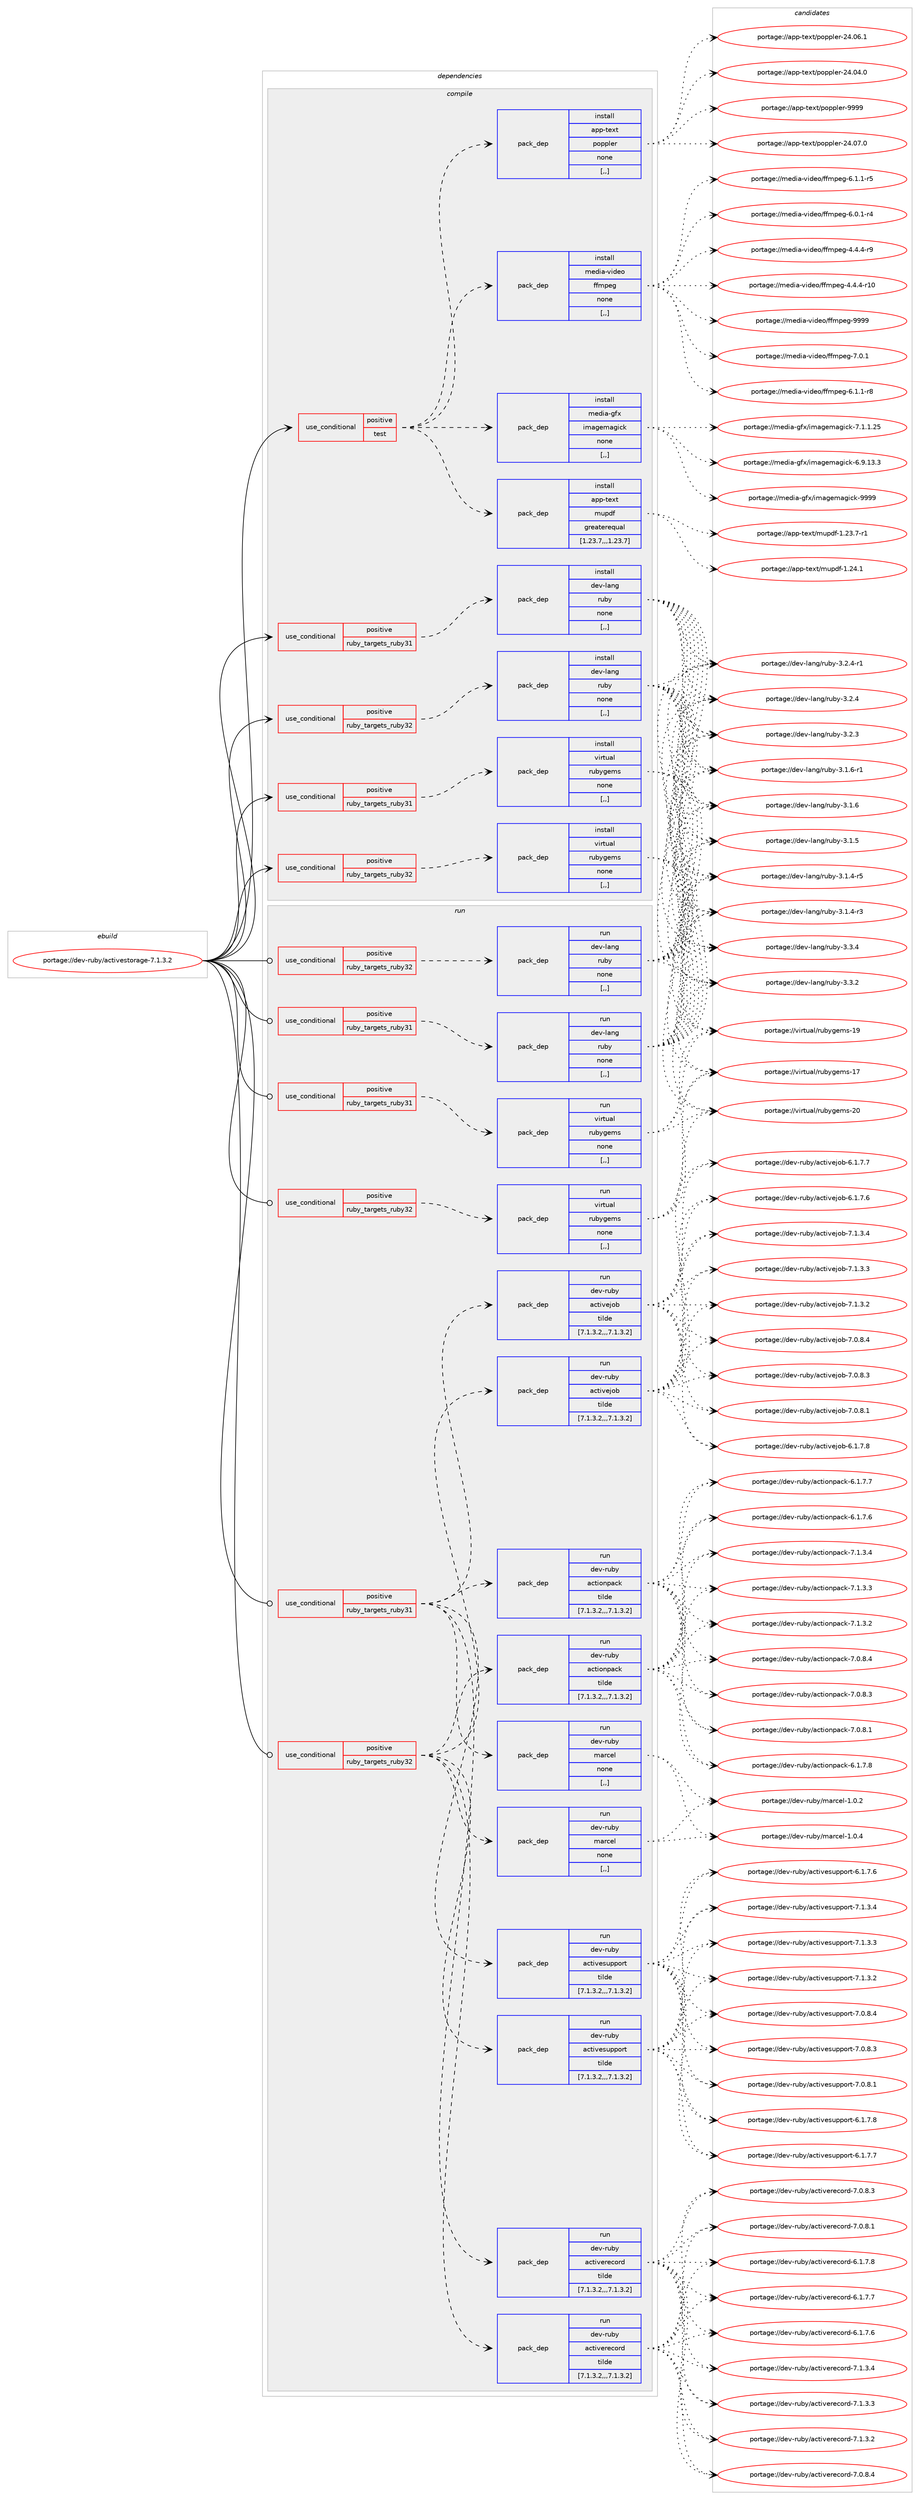 digraph prolog {

# *************
# Graph options
# *************

newrank=true;
concentrate=true;
compound=true;
graph [rankdir=LR,fontname=Helvetica,fontsize=10,ranksep=1.5];#, ranksep=2.5, nodesep=0.2];
edge  [arrowhead=vee];
node  [fontname=Helvetica,fontsize=10];

# **********
# The ebuild
# **********

subgraph cluster_leftcol {
color=gray;
label=<<i>ebuild</i>>;
id [label="portage://dev-ruby/activestorage-7.1.3.2", color=red, width=4, href="../dev-ruby/activestorage-7.1.3.2.svg"];
}

# ****************
# The dependencies
# ****************

subgraph cluster_midcol {
color=gray;
label=<<i>dependencies</i>>;
subgraph cluster_compile {
fillcolor="#eeeeee";
style=filled;
label=<<i>compile</i>>;
subgraph cond44222 {
dependency176131 [label=<<TABLE BORDER="0" CELLBORDER="1" CELLSPACING="0" CELLPADDING="4"><TR><TD ROWSPAN="3" CELLPADDING="10">use_conditional</TD></TR><TR><TD>positive</TD></TR><TR><TD>ruby_targets_ruby31</TD></TR></TABLE>>, shape=none, color=red];
subgraph pack130624 {
dependency176132 [label=<<TABLE BORDER="0" CELLBORDER="1" CELLSPACING="0" CELLPADDING="4" WIDTH="220"><TR><TD ROWSPAN="6" CELLPADDING="30">pack_dep</TD></TR><TR><TD WIDTH="110">install</TD></TR><TR><TD>dev-lang</TD></TR><TR><TD>ruby</TD></TR><TR><TD>none</TD></TR><TR><TD>[,,]</TD></TR></TABLE>>, shape=none, color=blue];
}
dependency176131:e -> dependency176132:w [weight=20,style="dashed",arrowhead="vee"];
}
id:e -> dependency176131:w [weight=20,style="solid",arrowhead="vee"];
subgraph cond44223 {
dependency176133 [label=<<TABLE BORDER="0" CELLBORDER="1" CELLSPACING="0" CELLPADDING="4"><TR><TD ROWSPAN="3" CELLPADDING="10">use_conditional</TD></TR><TR><TD>positive</TD></TR><TR><TD>ruby_targets_ruby31</TD></TR></TABLE>>, shape=none, color=red];
subgraph pack130625 {
dependency176134 [label=<<TABLE BORDER="0" CELLBORDER="1" CELLSPACING="0" CELLPADDING="4" WIDTH="220"><TR><TD ROWSPAN="6" CELLPADDING="30">pack_dep</TD></TR><TR><TD WIDTH="110">install</TD></TR><TR><TD>virtual</TD></TR><TR><TD>rubygems</TD></TR><TR><TD>none</TD></TR><TR><TD>[,,]</TD></TR></TABLE>>, shape=none, color=blue];
}
dependency176133:e -> dependency176134:w [weight=20,style="dashed",arrowhead="vee"];
}
id:e -> dependency176133:w [weight=20,style="solid",arrowhead="vee"];
subgraph cond44224 {
dependency176135 [label=<<TABLE BORDER="0" CELLBORDER="1" CELLSPACING="0" CELLPADDING="4"><TR><TD ROWSPAN="3" CELLPADDING="10">use_conditional</TD></TR><TR><TD>positive</TD></TR><TR><TD>ruby_targets_ruby32</TD></TR></TABLE>>, shape=none, color=red];
subgraph pack130626 {
dependency176136 [label=<<TABLE BORDER="0" CELLBORDER="1" CELLSPACING="0" CELLPADDING="4" WIDTH="220"><TR><TD ROWSPAN="6" CELLPADDING="30">pack_dep</TD></TR><TR><TD WIDTH="110">install</TD></TR><TR><TD>dev-lang</TD></TR><TR><TD>ruby</TD></TR><TR><TD>none</TD></TR><TR><TD>[,,]</TD></TR></TABLE>>, shape=none, color=blue];
}
dependency176135:e -> dependency176136:w [weight=20,style="dashed",arrowhead="vee"];
}
id:e -> dependency176135:w [weight=20,style="solid",arrowhead="vee"];
subgraph cond44225 {
dependency176137 [label=<<TABLE BORDER="0" CELLBORDER="1" CELLSPACING="0" CELLPADDING="4"><TR><TD ROWSPAN="3" CELLPADDING="10">use_conditional</TD></TR><TR><TD>positive</TD></TR><TR><TD>ruby_targets_ruby32</TD></TR></TABLE>>, shape=none, color=red];
subgraph pack130627 {
dependency176138 [label=<<TABLE BORDER="0" CELLBORDER="1" CELLSPACING="0" CELLPADDING="4" WIDTH="220"><TR><TD ROWSPAN="6" CELLPADDING="30">pack_dep</TD></TR><TR><TD WIDTH="110">install</TD></TR><TR><TD>virtual</TD></TR><TR><TD>rubygems</TD></TR><TR><TD>none</TD></TR><TR><TD>[,,]</TD></TR></TABLE>>, shape=none, color=blue];
}
dependency176137:e -> dependency176138:w [weight=20,style="dashed",arrowhead="vee"];
}
id:e -> dependency176137:w [weight=20,style="solid",arrowhead="vee"];
subgraph cond44226 {
dependency176139 [label=<<TABLE BORDER="0" CELLBORDER="1" CELLSPACING="0" CELLPADDING="4"><TR><TD ROWSPAN="3" CELLPADDING="10">use_conditional</TD></TR><TR><TD>positive</TD></TR><TR><TD>test</TD></TR></TABLE>>, shape=none, color=red];
subgraph pack130628 {
dependency176140 [label=<<TABLE BORDER="0" CELLBORDER="1" CELLSPACING="0" CELLPADDING="4" WIDTH="220"><TR><TD ROWSPAN="6" CELLPADDING="30">pack_dep</TD></TR><TR><TD WIDTH="110">install</TD></TR><TR><TD>app-text</TD></TR><TR><TD>mupdf</TD></TR><TR><TD>greaterequal</TD></TR><TR><TD>[1.23.7,,,1.23.7]</TD></TR></TABLE>>, shape=none, color=blue];
}
dependency176139:e -> dependency176140:w [weight=20,style="dashed",arrowhead="vee"];
subgraph pack130629 {
dependency176141 [label=<<TABLE BORDER="0" CELLBORDER="1" CELLSPACING="0" CELLPADDING="4" WIDTH="220"><TR><TD ROWSPAN="6" CELLPADDING="30">pack_dep</TD></TR><TR><TD WIDTH="110">install</TD></TR><TR><TD>media-gfx</TD></TR><TR><TD>imagemagick</TD></TR><TR><TD>none</TD></TR><TR><TD>[,,]</TD></TR></TABLE>>, shape=none, color=blue];
}
dependency176139:e -> dependency176141:w [weight=20,style="dashed",arrowhead="vee"];
subgraph pack130630 {
dependency176142 [label=<<TABLE BORDER="0" CELLBORDER="1" CELLSPACING="0" CELLPADDING="4" WIDTH="220"><TR><TD ROWSPAN="6" CELLPADDING="30">pack_dep</TD></TR><TR><TD WIDTH="110">install</TD></TR><TR><TD>media-video</TD></TR><TR><TD>ffmpeg</TD></TR><TR><TD>none</TD></TR><TR><TD>[,,]</TD></TR></TABLE>>, shape=none, color=blue];
}
dependency176139:e -> dependency176142:w [weight=20,style="dashed",arrowhead="vee"];
subgraph pack130631 {
dependency176143 [label=<<TABLE BORDER="0" CELLBORDER="1" CELLSPACING="0" CELLPADDING="4" WIDTH="220"><TR><TD ROWSPAN="6" CELLPADDING="30">pack_dep</TD></TR><TR><TD WIDTH="110">install</TD></TR><TR><TD>app-text</TD></TR><TR><TD>poppler</TD></TR><TR><TD>none</TD></TR><TR><TD>[,,]</TD></TR></TABLE>>, shape=none, color=blue];
}
dependency176139:e -> dependency176143:w [weight=20,style="dashed",arrowhead="vee"];
}
id:e -> dependency176139:w [weight=20,style="solid",arrowhead="vee"];
}
subgraph cluster_compileandrun {
fillcolor="#eeeeee";
style=filled;
label=<<i>compile and run</i>>;
}
subgraph cluster_run {
fillcolor="#eeeeee";
style=filled;
label=<<i>run</i>>;
subgraph cond44227 {
dependency176144 [label=<<TABLE BORDER="0" CELLBORDER="1" CELLSPACING="0" CELLPADDING="4"><TR><TD ROWSPAN="3" CELLPADDING="10">use_conditional</TD></TR><TR><TD>positive</TD></TR><TR><TD>ruby_targets_ruby31</TD></TR></TABLE>>, shape=none, color=red];
subgraph pack130632 {
dependency176145 [label=<<TABLE BORDER="0" CELLBORDER="1" CELLSPACING="0" CELLPADDING="4" WIDTH="220"><TR><TD ROWSPAN="6" CELLPADDING="30">pack_dep</TD></TR><TR><TD WIDTH="110">run</TD></TR><TR><TD>dev-lang</TD></TR><TR><TD>ruby</TD></TR><TR><TD>none</TD></TR><TR><TD>[,,]</TD></TR></TABLE>>, shape=none, color=blue];
}
dependency176144:e -> dependency176145:w [weight=20,style="dashed",arrowhead="vee"];
}
id:e -> dependency176144:w [weight=20,style="solid",arrowhead="odot"];
subgraph cond44228 {
dependency176146 [label=<<TABLE BORDER="0" CELLBORDER="1" CELLSPACING="0" CELLPADDING="4"><TR><TD ROWSPAN="3" CELLPADDING="10">use_conditional</TD></TR><TR><TD>positive</TD></TR><TR><TD>ruby_targets_ruby31</TD></TR></TABLE>>, shape=none, color=red];
subgraph pack130633 {
dependency176147 [label=<<TABLE BORDER="0" CELLBORDER="1" CELLSPACING="0" CELLPADDING="4" WIDTH="220"><TR><TD ROWSPAN="6" CELLPADDING="30">pack_dep</TD></TR><TR><TD WIDTH="110">run</TD></TR><TR><TD>dev-ruby</TD></TR><TR><TD>actionpack</TD></TR><TR><TD>tilde</TD></TR><TR><TD>[7.1.3.2,,,7.1.3.2]</TD></TR></TABLE>>, shape=none, color=blue];
}
dependency176146:e -> dependency176147:w [weight=20,style="dashed",arrowhead="vee"];
subgraph pack130634 {
dependency176148 [label=<<TABLE BORDER="0" CELLBORDER="1" CELLSPACING="0" CELLPADDING="4" WIDTH="220"><TR><TD ROWSPAN="6" CELLPADDING="30">pack_dep</TD></TR><TR><TD WIDTH="110">run</TD></TR><TR><TD>dev-ruby</TD></TR><TR><TD>activejob</TD></TR><TR><TD>tilde</TD></TR><TR><TD>[7.1.3.2,,,7.1.3.2]</TD></TR></TABLE>>, shape=none, color=blue];
}
dependency176146:e -> dependency176148:w [weight=20,style="dashed",arrowhead="vee"];
subgraph pack130635 {
dependency176149 [label=<<TABLE BORDER="0" CELLBORDER="1" CELLSPACING="0" CELLPADDING="4" WIDTH="220"><TR><TD ROWSPAN="6" CELLPADDING="30">pack_dep</TD></TR><TR><TD WIDTH="110">run</TD></TR><TR><TD>dev-ruby</TD></TR><TR><TD>activerecord</TD></TR><TR><TD>tilde</TD></TR><TR><TD>[7.1.3.2,,,7.1.3.2]</TD></TR></TABLE>>, shape=none, color=blue];
}
dependency176146:e -> dependency176149:w [weight=20,style="dashed",arrowhead="vee"];
subgraph pack130636 {
dependency176150 [label=<<TABLE BORDER="0" CELLBORDER="1" CELLSPACING="0" CELLPADDING="4" WIDTH="220"><TR><TD ROWSPAN="6" CELLPADDING="30">pack_dep</TD></TR><TR><TD WIDTH="110">run</TD></TR><TR><TD>dev-ruby</TD></TR><TR><TD>activesupport</TD></TR><TR><TD>tilde</TD></TR><TR><TD>[7.1.3.2,,,7.1.3.2]</TD></TR></TABLE>>, shape=none, color=blue];
}
dependency176146:e -> dependency176150:w [weight=20,style="dashed",arrowhead="vee"];
subgraph pack130637 {
dependency176151 [label=<<TABLE BORDER="0" CELLBORDER="1" CELLSPACING="0" CELLPADDING="4" WIDTH="220"><TR><TD ROWSPAN="6" CELLPADDING="30">pack_dep</TD></TR><TR><TD WIDTH="110">run</TD></TR><TR><TD>dev-ruby</TD></TR><TR><TD>marcel</TD></TR><TR><TD>none</TD></TR><TR><TD>[,,]</TD></TR></TABLE>>, shape=none, color=blue];
}
dependency176146:e -> dependency176151:w [weight=20,style="dashed",arrowhead="vee"];
}
id:e -> dependency176146:w [weight=20,style="solid",arrowhead="odot"];
subgraph cond44229 {
dependency176152 [label=<<TABLE BORDER="0" CELLBORDER="1" CELLSPACING="0" CELLPADDING="4"><TR><TD ROWSPAN="3" CELLPADDING="10">use_conditional</TD></TR><TR><TD>positive</TD></TR><TR><TD>ruby_targets_ruby31</TD></TR></TABLE>>, shape=none, color=red];
subgraph pack130638 {
dependency176153 [label=<<TABLE BORDER="0" CELLBORDER="1" CELLSPACING="0" CELLPADDING="4" WIDTH="220"><TR><TD ROWSPAN="6" CELLPADDING="30">pack_dep</TD></TR><TR><TD WIDTH="110">run</TD></TR><TR><TD>virtual</TD></TR><TR><TD>rubygems</TD></TR><TR><TD>none</TD></TR><TR><TD>[,,]</TD></TR></TABLE>>, shape=none, color=blue];
}
dependency176152:e -> dependency176153:w [weight=20,style="dashed",arrowhead="vee"];
}
id:e -> dependency176152:w [weight=20,style="solid",arrowhead="odot"];
subgraph cond44230 {
dependency176154 [label=<<TABLE BORDER="0" CELLBORDER="1" CELLSPACING="0" CELLPADDING="4"><TR><TD ROWSPAN="3" CELLPADDING="10">use_conditional</TD></TR><TR><TD>positive</TD></TR><TR><TD>ruby_targets_ruby32</TD></TR></TABLE>>, shape=none, color=red];
subgraph pack130639 {
dependency176155 [label=<<TABLE BORDER="0" CELLBORDER="1" CELLSPACING="0" CELLPADDING="4" WIDTH="220"><TR><TD ROWSPAN="6" CELLPADDING="30">pack_dep</TD></TR><TR><TD WIDTH="110">run</TD></TR><TR><TD>dev-lang</TD></TR><TR><TD>ruby</TD></TR><TR><TD>none</TD></TR><TR><TD>[,,]</TD></TR></TABLE>>, shape=none, color=blue];
}
dependency176154:e -> dependency176155:w [weight=20,style="dashed",arrowhead="vee"];
}
id:e -> dependency176154:w [weight=20,style="solid",arrowhead="odot"];
subgraph cond44231 {
dependency176156 [label=<<TABLE BORDER="0" CELLBORDER="1" CELLSPACING="0" CELLPADDING="4"><TR><TD ROWSPAN="3" CELLPADDING="10">use_conditional</TD></TR><TR><TD>positive</TD></TR><TR><TD>ruby_targets_ruby32</TD></TR></TABLE>>, shape=none, color=red];
subgraph pack130640 {
dependency176157 [label=<<TABLE BORDER="0" CELLBORDER="1" CELLSPACING="0" CELLPADDING="4" WIDTH="220"><TR><TD ROWSPAN="6" CELLPADDING="30">pack_dep</TD></TR><TR><TD WIDTH="110">run</TD></TR><TR><TD>dev-ruby</TD></TR><TR><TD>actionpack</TD></TR><TR><TD>tilde</TD></TR><TR><TD>[7.1.3.2,,,7.1.3.2]</TD></TR></TABLE>>, shape=none, color=blue];
}
dependency176156:e -> dependency176157:w [weight=20,style="dashed",arrowhead="vee"];
subgraph pack130641 {
dependency176158 [label=<<TABLE BORDER="0" CELLBORDER="1" CELLSPACING="0" CELLPADDING="4" WIDTH="220"><TR><TD ROWSPAN="6" CELLPADDING="30">pack_dep</TD></TR><TR><TD WIDTH="110">run</TD></TR><TR><TD>dev-ruby</TD></TR><TR><TD>activejob</TD></TR><TR><TD>tilde</TD></TR><TR><TD>[7.1.3.2,,,7.1.3.2]</TD></TR></TABLE>>, shape=none, color=blue];
}
dependency176156:e -> dependency176158:w [weight=20,style="dashed",arrowhead="vee"];
subgraph pack130642 {
dependency176159 [label=<<TABLE BORDER="0" CELLBORDER="1" CELLSPACING="0" CELLPADDING="4" WIDTH="220"><TR><TD ROWSPAN="6" CELLPADDING="30">pack_dep</TD></TR><TR><TD WIDTH="110">run</TD></TR><TR><TD>dev-ruby</TD></TR><TR><TD>activerecord</TD></TR><TR><TD>tilde</TD></TR><TR><TD>[7.1.3.2,,,7.1.3.2]</TD></TR></TABLE>>, shape=none, color=blue];
}
dependency176156:e -> dependency176159:w [weight=20,style="dashed",arrowhead="vee"];
subgraph pack130643 {
dependency176160 [label=<<TABLE BORDER="0" CELLBORDER="1" CELLSPACING="0" CELLPADDING="4" WIDTH="220"><TR><TD ROWSPAN="6" CELLPADDING="30">pack_dep</TD></TR><TR><TD WIDTH="110">run</TD></TR><TR><TD>dev-ruby</TD></TR><TR><TD>activesupport</TD></TR><TR><TD>tilde</TD></TR><TR><TD>[7.1.3.2,,,7.1.3.2]</TD></TR></TABLE>>, shape=none, color=blue];
}
dependency176156:e -> dependency176160:w [weight=20,style="dashed",arrowhead="vee"];
subgraph pack130644 {
dependency176161 [label=<<TABLE BORDER="0" CELLBORDER="1" CELLSPACING="0" CELLPADDING="4" WIDTH="220"><TR><TD ROWSPAN="6" CELLPADDING="30">pack_dep</TD></TR><TR><TD WIDTH="110">run</TD></TR><TR><TD>dev-ruby</TD></TR><TR><TD>marcel</TD></TR><TR><TD>none</TD></TR><TR><TD>[,,]</TD></TR></TABLE>>, shape=none, color=blue];
}
dependency176156:e -> dependency176161:w [weight=20,style="dashed",arrowhead="vee"];
}
id:e -> dependency176156:w [weight=20,style="solid",arrowhead="odot"];
subgraph cond44232 {
dependency176162 [label=<<TABLE BORDER="0" CELLBORDER="1" CELLSPACING="0" CELLPADDING="4"><TR><TD ROWSPAN="3" CELLPADDING="10">use_conditional</TD></TR><TR><TD>positive</TD></TR><TR><TD>ruby_targets_ruby32</TD></TR></TABLE>>, shape=none, color=red];
subgraph pack130645 {
dependency176163 [label=<<TABLE BORDER="0" CELLBORDER="1" CELLSPACING="0" CELLPADDING="4" WIDTH="220"><TR><TD ROWSPAN="6" CELLPADDING="30">pack_dep</TD></TR><TR><TD WIDTH="110">run</TD></TR><TR><TD>virtual</TD></TR><TR><TD>rubygems</TD></TR><TR><TD>none</TD></TR><TR><TD>[,,]</TD></TR></TABLE>>, shape=none, color=blue];
}
dependency176162:e -> dependency176163:w [weight=20,style="dashed",arrowhead="vee"];
}
id:e -> dependency176162:w [weight=20,style="solid",arrowhead="odot"];
}
}

# **************
# The candidates
# **************

subgraph cluster_choices {
rank=same;
color=gray;
label=<<i>candidates</i>>;

subgraph choice130624 {
color=black;
nodesep=1;
choice10010111845108971101034711411798121455146514652 [label="portage://dev-lang/ruby-3.3.4", color=red, width=4,href="../dev-lang/ruby-3.3.4.svg"];
choice10010111845108971101034711411798121455146514650 [label="portage://dev-lang/ruby-3.3.2", color=red, width=4,href="../dev-lang/ruby-3.3.2.svg"];
choice100101118451089711010347114117981214551465046524511449 [label="portage://dev-lang/ruby-3.2.4-r1", color=red, width=4,href="../dev-lang/ruby-3.2.4-r1.svg"];
choice10010111845108971101034711411798121455146504652 [label="portage://dev-lang/ruby-3.2.4", color=red, width=4,href="../dev-lang/ruby-3.2.4.svg"];
choice10010111845108971101034711411798121455146504651 [label="portage://dev-lang/ruby-3.2.3", color=red, width=4,href="../dev-lang/ruby-3.2.3.svg"];
choice100101118451089711010347114117981214551464946544511449 [label="portage://dev-lang/ruby-3.1.6-r1", color=red, width=4,href="../dev-lang/ruby-3.1.6-r1.svg"];
choice10010111845108971101034711411798121455146494654 [label="portage://dev-lang/ruby-3.1.6", color=red, width=4,href="../dev-lang/ruby-3.1.6.svg"];
choice10010111845108971101034711411798121455146494653 [label="portage://dev-lang/ruby-3.1.5", color=red, width=4,href="../dev-lang/ruby-3.1.5.svg"];
choice100101118451089711010347114117981214551464946524511453 [label="portage://dev-lang/ruby-3.1.4-r5", color=red, width=4,href="../dev-lang/ruby-3.1.4-r5.svg"];
choice100101118451089711010347114117981214551464946524511451 [label="portage://dev-lang/ruby-3.1.4-r3", color=red, width=4,href="../dev-lang/ruby-3.1.4-r3.svg"];
dependency176132:e -> choice10010111845108971101034711411798121455146514652:w [style=dotted,weight="100"];
dependency176132:e -> choice10010111845108971101034711411798121455146514650:w [style=dotted,weight="100"];
dependency176132:e -> choice100101118451089711010347114117981214551465046524511449:w [style=dotted,weight="100"];
dependency176132:e -> choice10010111845108971101034711411798121455146504652:w [style=dotted,weight="100"];
dependency176132:e -> choice10010111845108971101034711411798121455146504651:w [style=dotted,weight="100"];
dependency176132:e -> choice100101118451089711010347114117981214551464946544511449:w [style=dotted,weight="100"];
dependency176132:e -> choice10010111845108971101034711411798121455146494654:w [style=dotted,weight="100"];
dependency176132:e -> choice10010111845108971101034711411798121455146494653:w [style=dotted,weight="100"];
dependency176132:e -> choice100101118451089711010347114117981214551464946524511453:w [style=dotted,weight="100"];
dependency176132:e -> choice100101118451089711010347114117981214551464946524511451:w [style=dotted,weight="100"];
}
subgraph choice130625 {
color=black;
nodesep=1;
choice118105114116117971084711411798121103101109115455048 [label="portage://virtual/rubygems-20", color=red, width=4,href="../virtual/rubygems-20.svg"];
choice118105114116117971084711411798121103101109115454957 [label="portage://virtual/rubygems-19", color=red, width=4,href="../virtual/rubygems-19.svg"];
choice118105114116117971084711411798121103101109115454955 [label="portage://virtual/rubygems-17", color=red, width=4,href="../virtual/rubygems-17.svg"];
dependency176134:e -> choice118105114116117971084711411798121103101109115455048:w [style=dotted,weight="100"];
dependency176134:e -> choice118105114116117971084711411798121103101109115454957:w [style=dotted,weight="100"];
dependency176134:e -> choice118105114116117971084711411798121103101109115454955:w [style=dotted,weight="100"];
}
subgraph choice130626 {
color=black;
nodesep=1;
choice10010111845108971101034711411798121455146514652 [label="portage://dev-lang/ruby-3.3.4", color=red, width=4,href="../dev-lang/ruby-3.3.4.svg"];
choice10010111845108971101034711411798121455146514650 [label="portage://dev-lang/ruby-3.3.2", color=red, width=4,href="../dev-lang/ruby-3.3.2.svg"];
choice100101118451089711010347114117981214551465046524511449 [label="portage://dev-lang/ruby-3.2.4-r1", color=red, width=4,href="../dev-lang/ruby-3.2.4-r1.svg"];
choice10010111845108971101034711411798121455146504652 [label="portage://dev-lang/ruby-3.2.4", color=red, width=4,href="../dev-lang/ruby-3.2.4.svg"];
choice10010111845108971101034711411798121455146504651 [label="portage://dev-lang/ruby-3.2.3", color=red, width=4,href="../dev-lang/ruby-3.2.3.svg"];
choice100101118451089711010347114117981214551464946544511449 [label="portage://dev-lang/ruby-3.1.6-r1", color=red, width=4,href="../dev-lang/ruby-3.1.6-r1.svg"];
choice10010111845108971101034711411798121455146494654 [label="portage://dev-lang/ruby-3.1.6", color=red, width=4,href="../dev-lang/ruby-3.1.6.svg"];
choice10010111845108971101034711411798121455146494653 [label="portage://dev-lang/ruby-3.1.5", color=red, width=4,href="../dev-lang/ruby-3.1.5.svg"];
choice100101118451089711010347114117981214551464946524511453 [label="portage://dev-lang/ruby-3.1.4-r5", color=red, width=4,href="../dev-lang/ruby-3.1.4-r5.svg"];
choice100101118451089711010347114117981214551464946524511451 [label="portage://dev-lang/ruby-3.1.4-r3", color=red, width=4,href="../dev-lang/ruby-3.1.4-r3.svg"];
dependency176136:e -> choice10010111845108971101034711411798121455146514652:w [style=dotted,weight="100"];
dependency176136:e -> choice10010111845108971101034711411798121455146514650:w [style=dotted,weight="100"];
dependency176136:e -> choice100101118451089711010347114117981214551465046524511449:w [style=dotted,weight="100"];
dependency176136:e -> choice10010111845108971101034711411798121455146504652:w [style=dotted,weight="100"];
dependency176136:e -> choice10010111845108971101034711411798121455146504651:w [style=dotted,weight="100"];
dependency176136:e -> choice100101118451089711010347114117981214551464946544511449:w [style=dotted,weight="100"];
dependency176136:e -> choice10010111845108971101034711411798121455146494654:w [style=dotted,weight="100"];
dependency176136:e -> choice10010111845108971101034711411798121455146494653:w [style=dotted,weight="100"];
dependency176136:e -> choice100101118451089711010347114117981214551464946524511453:w [style=dotted,weight="100"];
dependency176136:e -> choice100101118451089711010347114117981214551464946524511451:w [style=dotted,weight="100"];
}
subgraph choice130627 {
color=black;
nodesep=1;
choice118105114116117971084711411798121103101109115455048 [label="portage://virtual/rubygems-20", color=red, width=4,href="../virtual/rubygems-20.svg"];
choice118105114116117971084711411798121103101109115454957 [label="portage://virtual/rubygems-19", color=red, width=4,href="../virtual/rubygems-19.svg"];
choice118105114116117971084711411798121103101109115454955 [label="portage://virtual/rubygems-17", color=red, width=4,href="../virtual/rubygems-17.svg"];
dependency176138:e -> choice118105114116117971084711411798121103101109115455048:w [style=dotted,weight="100"];
dependency176138:e -> choice118105114116117971084711411798121103101109115454957:w [style=dotted,weight="100"];
dependency176138:e -> choice118105114116117971084711411798121103101109115454955:w [style=dotted,weight="100"];
}
subgraph choice130628 {
color=black;
nodesep=1;
choice97112112451161011201164710911711210010245494650524649 [label="portage://app-text/mupdf-1.24.1", color=red, width=4,href="../app-text/mupdf-1.24.1.svg"];
choice971121124511610112011647109117112100102454946505146554511449 [label="portage://app-text/mupdf-1.23.7-r1", color=red, width=4,href="../app-text/mupdf-1.23.7-r1.svg"];
dependency176140:e -> choice97112112451161011201164710911711210010245494650524649:w [style=dotted,weight="100"];
dependency176140:e -> choice971121124511610112011647109117112100102454946505146554511449:w [style=dotted,weight="100"];
}
subgraph choice130629 {
color=black;
nodesep=1;
choice1091011001059745103102120471051099710310110997103105991074557575757 [label="portage://media-gfx/imagemagick-9999", color=red, width=4,href="../media-gfx/imagemagick-9999.svg"];
choice109101100105974510310212047105109971031011099710310599107455546494649465053 [label="portage://media-gfx/imagemagick-7.1.1.25", color=red, width=4,href="../media-gfx/imagemagick-7.1.1.25.svg"];
choice109101100105974510310212047105109971031011099710310599107455446574649514651 [label="portage://media-gfx/imagemagick-6.9.13.3", color=red, width=4,href="../media-gfx/imagemagick-6.9.13.3.svg"];
dependency176141:e -> choice1091011001059745103102120471051099710310110997103105991074557575757:w [style=dotted,weight="100"];
dependency176141:e -> choice109101100105974510310212047105109971031011099710310599107455546494649465053:w [style=dotted,weight="100"];
dependency176141:e -> choice109101100105974510310212047105109971031011099710310599107455446574649514651:w [style=dotted,weight="100"];
}
subgraph choice130630 {
color=black;
nodesep=1;
choice1091011001059745118105100101111471021021091121011034557575757 [label="portage://media-video/ffmpeg-9999", color=red, width=4,href="../media-video/ffmpeg-9999.svg"];
choice109101100105974511810510010111147102102109112101103455546484649 [label="portage://media-video/ffmpeg-7.0.1", color=red, width=4,href="../media-video/ffmpeg-7.0.1.svg"];
choice1091011001059745118105100101111471021021091121011034554464946494511456 [label="portage://media-video/ffmpeg-6.1.1-r8", color=red, width=4,href="../media-video/ffmpeg-6.1.1-r8.svg"];
choice1091011001059745118105100101111471021021091121011034554464946494511453 [label="portage://media-video/ffmpeg-6.1.1-r5", color=red, width=4,href="../media-video/ffmpeg-6.1.1-r5.svg"];
choice1091011001059745118105100101111471021021091121011034554464846494511452 [label="portage://media-video/ffmpeg-6.0.1-r4", color=red, width=4,href="../media-video/ffmpeg-6.0.1-r4.svg"];
choice1091011001059745118105100101111471021021091121011034552465246524511457 [label="portage://media-video/ffmpeg-4.4.4-r9", color=red, width=4,href="../media-video/ffmpeg-4.4.4-r9.svg"];
choice109101100105974511810510010111147102102109112101103455246524652451144948 [label="portage://media-video/ffmpeg-4.4.4-r10", color=red, width=4,href="../media-video/ffmpeg-4.4.4-r10.svg"];
dependency176142:e -> choice1091011001059745118105100101111471021021091121011034557575757:w [style=dotted,weight="100"];
dependency176142:e -> choice109101100105974511810510010111147102102109112101103455546484649:w [style=dotted,weight="100"];
dependency176142:e -> choice1091011001059745118105100101111471021021091121011034554464946494511456:w [style=dotted,weight="100"];
dependency176142:e -> choice1091011001059745118105100101111471021021091121011034554464946494511453:w [style=dotted,weight="100"];
dependency176142:e -> choice1091011001059745118105100101111471021021091121011034554464846494511452:w [style=dotted,weight="100"];
dependency176142:e -> choice1091011001059745118105100101111471021021091121011034552465246524511457:w [style=dotted,weight="100"];
dependency176142:e -> choice109101100105974511810510010111147102102109112101103455246524652451144948:w [style=dotted,weight="100"];
}
subgraph choice130631 {
color=black;
nodesep=1;
choice9711211245116101120116471121111121121081011144557575757 [label="portage://app-text/poppler-9999", color=red, width=4,href="../app-text/poppler-9999.svg"];
choice9711211245116101120116471121111121121081011144550524648554648 [label="portage://app-text/poppler-24.07.0", color=red, width=4,href="../app-text/poppler-24.07.0.svg"];
choice9711211245116101120116471121111121121081011144550524648544649 [label="portage://app-text/poppler-24.06.1", color=red, width=4,href="../app-text/poppler-24.06.1.svg"];
choice9711211245116101120116471121111121121081011144550524648524648 [label="portage://app-text/poppler-24.04.0", color=red, width=4,href="../app-text/poppler-24.04.0.svg"];
dependency176143:e -> choice9711211245116101120116471121111121121081011144557575757:w [style=dotted,weight="100"];
dependency176143:e -> choice9711211245116101120116471121111121121081011144550524648554648:w [style=dotted,weight="100"];
dependency176143:e -> choice9711211245116101120116471121111121121081011144550524648544649:w [style=dotted,weight="100"];
dependency176143:e -> choice9711211245116101120116471121111121121081011144550524648524648:w [style=dotted,weight="100"];
}
subgraph choice130632 {
color=black;
nodesep=1;
choice10010111845108971101034711411798121455146514652 [label="portage://dev-lang/ruby-3.3.4", color=red, width=4,href="../dev-lang/ruby-3.3.4.svg"];
choice10010111845108971101034711411798121455146514650 [label="portage://dev-lang/ruby-3.3.2", color=red, width=4,href="../dev-lang/ruby-3.3.2.svg"];
choice100101118451089711010347114117981214551465046524511449 [label="portage://dev-lang/ruby-3.2.4-r1", color=red, width=4,href="../dev-lang/ruby-3.2.4-r1.svg"];
choice10010111845108971101034711411798121455146504652 [label="portage://dev-lang/ruby-3.2.4", color=red, width=4,href="../dev-lang/ruby-3.2.4.svg"];
choice10010111845108971101034711411798121455146504651 [label="portage://dev-lang/ruby-3.2.3", color=red, width=4,href="../dev-lang/ruby-3.2.3.svg"];
choice100101118451089711010347114117981214551464946544511449 [label="portage://dev-lang/ruby-3.1.6-r1", color=red, width=4,href="../dev-lang/ruby-3.1.6-r1.svg"];
choice10010111845108971101034711411798121455146494654 [label="portage://dev-lang/ruby-3.1.6", color=red, width=4,href="../dev-lang/ruby-3.1.6.svg"];
choice10010111845108971101034711411798121455146494653 [label="portage://dev-lang/ruby-3.1.5", color=red, width=4,href="../dev-lang/ruby-3.1.5.svg"];
choice100101118451089711010347114117981214551464946524511453 [label="portage://dev-lang/ruby-3.1.4-r5", color=red, width=4,href="../dev-lang/ruby-3.1.4-r5.svg"];
choice100101118451089711010347114117981214551464946524511451 [label="portage://dev-lang/ruby-3.1.4-r3", color=red, width=4,href="../dev-lang/ruby-3.1.4-r3.svg"];
dependency176145:e -> choice10010111845108971101034711411798121455146514652:w [style=dotted,weight="100"];
dependency176145:e -> choice10010111845108971101034711411798121455146514650:w [style=dotted,weight="100"];
dependency176145:e -> choice100101118451089711010347114117981214551465046524511449:w [style=dotted,weight="100"];
dependency176145:e -> choice10010111845108971101034711411798121455146504652:w [style=dotted,weight="100"];
dependency176145:e -> choice10010111845108971101034711411798121455146504651:w [style=dotted,weight="100"];
dependency176145:e -> choice100101118451089711010347114117981214551464946544511449:w [style=dotted,weight="100"];
dependency176145:e -> choice10010111845108971101034711411798121455146494654:w [style=dotted,weight="100"];
dependency176145:e -> choice10010111845108971101034711411798121455146494653:w [style=dotted,weight="100"];
dependency176145:e -> choice100101118451089711010347114117981214551464946524511453:w [style=dotted,weight="100"];
dependency176145:e -> choice100101118451089711010347114117981214551464946524511451:w [style=dotted,weight="100"];
}
subgraph choice130633 {
color=black;
nodesep=1;
choice100101118451141179812147979911610511111011297991074555464946514652 [label="portage://dev-ruby/actionpack-7.1.3.4", color=red, width=4,href="../dev-ruby/actionpack-7.1.3.4.svg"];
choice100101118451141179812147979911610511111011297991074555464946514651 [label="portage://dev-ruby/actionpack-7.1.3.3", color=red, width=4,href="../dev-ruby/actionpack-7.1.3.3.svg"];
choice100101118451141179812147979911610511111011297991074555464946514650 [label="portage://dev-ruby/actionpack-7.1.3.2", color=red, width=4,href="../dev-ruby/actionpack-7.1.3.2.svg"];
choice100101118451141179812147979911610511111011297991074555464846564652 [label="portage://dev-ruby/actionpack-7.0.8.4", color=red, width=4,href="../dev-ruby/actionpack-7.0.8.4.svg"];
choice100101118451141179812147979911610511111011297991074555464846564651 [label="portage://dev-ruby/actionpack-7.0.8.3", color=red, width=4,href="../dev-ruby/actionpack-7.0.8.3.svg"];
choice100101118451141179812147979911610511111011297991074555464846564649 [label="portage://dev-ruby/actionpack-7.0.8.1", color=red, width=4,href="../dev-ruby/actionpack-7.0.8.1.svg"];
choice100101118451141179812147979911610511111011297991074554464946554656 [label="portage://dev-ruby/actionpack-6.1.7.8", color=red, width=4,href="../dev-ruby/actionpack-6.1.7.8.svg"];
choice100101118451141179812147979911610511111011297991074554464946554655 [label="portage://dev-ruby/actionpack-6.1.7.7", color=red, width=4,href="../dev-ruby/actionpack-6.1.7.7.svg"];
choice100101118451141179812147979911610511111011297991074554464946554654 [label="portage://dev-ruby/actionpack-6.1.7.6", color=red, width=4,href="../dev-ruby/actionpack-6.1.7.6.svg"];
dependency176147:e -> choice100101118451141179812147979911610511111011297991074555464946514652:w [style=dotted,weight="100"];
dependency176147:e -> choice100101118451141179812147979911610511111011297991074555464946514651:w [style=dotted,weight="100"];
dependency176147:e -> choice100101118451141179812147979911610511111011297991074555464946514650:w [style=dotted,weight="100"];
dependency176147:e -> choice100101118451141179812147979911610511111011297991074555464846564652:w [style=dotted,weight="100"];
dependency176147:e -> choice100101118451141179812147979911610511111011297991074555464846564651:w [style=dotted,weight="100"];
dependency176147:e -> choice100101118451141179812147979911610511111011297991074555464846564649:w [style=dotted,weight="100"];
dependency176147:e -> choice100101118451141179812147979911610511111011297991074554464946554656:w [style=dotted,weight="100"];
dependency176147:e -> choice100101118451141179812147979911610511111011297991074554464946554655:w [style=dotted,weight="100"];
dependency176147:e -> choice100101118451141179812147979911610511111011297991074554464946554654:w [style=dotted,weight="100"];
}
subgraph choice130634 {
color=black;
nodesep=1;
choice1001011184511411798121479799116105118101106111984555464946514652 [label="portage://dev-ruby/activejob-7.1.3.4", color=red, width=4,href="../dev-ruby/activejob-7.1.3.4.svg"];
choice1001011184511411798121479799116105118101106111984555464946514651 [label="portage://dev-ruby/activejob-7.1.3.3", color=red, width=4,href="../dev-ruby/activejob-7.1.3.3.svg"];
choice1001011184511411798121479799116105118101106111984555464946514650 [label="portage://dev-ruby/activejob-7.1.3.2", color=red, width=4,href="../dev-ruby/activejob-7.1.3.2.svg"];
choice1001011184511411798121479799116105118101106111984555464846564652 [label="portage://dev-ruby/activejob-7.0.8.4", color=red, width=4,href="../dev-ruby/activejob-7.0.8.4.svg"];
choice1001011184511411798121479799116105118101106111984555464846564651 [label="portage://dev-ruby/activejob-7.0.8.3", color=red, width=4,href="../dev-ruby/activejob-7.0.8.3.svg"];
choice1001011184511411798121479799116105118101106111984555464846564649 [label="portage://dev-ruby/activejob-7.0.8.1", color=red, width=4,href="../dev-ruby/activejob-7.0.8.1.svg"];
choice1001011184511411798121479799116105118101106111984554464946554656 [label="portage://dev-ruby/activejob-6.1.7.8", color=red, width=4,href="../dev-ruby/activejob-6.1.7.8.svg"];
choice1001011184511411798121479799116105118101106111984554464946554655 [label="portage://dev-ruby/activejob-6.1.7.7", color=red, width=4,href="../dev-ruby/activejob-6.1.7.7.svg"];
choice1001011184511411798121479799116105118101106111984554464946554654 [label="portage://dev-ruby/activejob-6.1.7.6", color=red, width=4,href="../dev-ruby/activejob-6.1.7.6.svg"];
dependency176148:e -> choice1001011184511411798121479799116105118101106111984555464946514652:w [style=dotted,weight="100"];
dependency176148:e -> choice1001011184511411798121479799116105118101106111984555464946514651:w [style=dotted,weight="100"];
dependency176148:e -> choice1001011184511411798121479799116105118101106111984555464946514650:w [style=dotted,weight="100"];
dependency176148:e -> choice1001011184511411798121479799116105118101106111984555464846564652:w [style=dotted,weight="100"];
dependency176148:e -> choice1001011184511411798121479799116105118101106111984555464846564651:w [style=dotted,weight="100"];
dependency176148:e -> choice1001011184511411798121479799116105118101106111984555464846564649:w [style=dotted,weight="100"];
dependency176148:e -> choice1001011184511411798121479799116105118101106111984554464946554656:w [style=dotted,weight="100"];
dependency176148:e -> choice1001011184511411798121479799116105118101106111984554464946554655:w [style=dotted,weight="100"];
dependency176148:e -> choice1001011184511411798121479799116105118101106111984554464946554654:w [style=dotted,weight="100"];
}
subgraph choice130635 {
color=black;
nodesep=1;
choice1001011184511411798121479799116105118101114101991111141004555464946514652 [label="portage://dev-ruby/activerecord-7.1.3.4", color=red, width=4,href="../dev-ruby/activerecord-7.1.3.4.svg"];
choice1001011184511411798121479799116105118101114101991111141004555464946514651 [label="portage://dev-ruby/activerecord-7.1.3.3", color=red, width=4,href="../dev-ruby/activerecord-7.1.3.3.svg"];
choice1001011184511411798121479799116105118101114101991111141004555464946514650 [label="portage://dev-ruby/activerecord-7.1.3.2", color=red, width=4,href="../dev-ruby/activerecord-7.1.3.2.svg"];
choice1001011184511411798121479799116105118101114101991111141004555464846564652 [label="portage://dev-ruby/activerecord-7.0.8.4", color=red, width=4,href="../dev-ruby/activerecord-7.0.8.4.svg"];
choice1001011184511411798121479799116105118101114101991111141004555464846564651 [label="portage://dev-ruby/activerecord-7.0.8.3", color=red, width=4,href="../dev-ruby/activerecord-7.0.8.3.svg"];
choice1001011184511411798121479799116105118101114101991111141004555464846564649 [label="portage://dev-ruby/activerecord-7.0.8.1", color=red, width=4,href="../dev-ruby/activerecord-7.0.8.1.svg"];
choice1001011184511411798121479799116105118101114101991111141004554464946554656 [label="portage://dev-ruby/activerecord-6.1.7.8", color=red, width=4,href="../dev-ruby/activerecord-6.1.7.8.svg"];
choice1001011184511411798121479799116105118101114101991111141004554464946554655 [label="portage://dev-ruby/activerecord-6.1.7.7", color=red, width=4,href="../dev-ruby/activerecord-6.1.7.7.svg"];
choice1001011184511411798121479799116105118101114101991111141004554464946554654 [label="portage://dev-ruby/activerecord-6.1.7.6", color=red, width=4,href="../dev-ruby/activerecord-6.1.7.6.svg"];
dependency176149:e -> choice1001011184511411798121479799116105118101114101991111141004555464946514652:w [style=dotted,weight="100"];
dependency176149:e -> choice1001011184511411798121479799116105118101114101991111141004555464946514651:w [style=dotted,weight="100"];
dependency176149:e -> choice1001011184511411798121479799116105118101114101991111141004555464946514650:w [style=dotted,weight="100"];
dependency176149:e -> choice1001011184511411798121479799116105118101114101991111141004555464846564652:w [style=dotted,weight="100"];
dependency176149:e -> choice1001011184511411798121479799116105118101114101991111141004555464846564651:w [style=dotted,weight="100"];
dependency176149:e -> choice1001011184511411798121479799116105118101114101991111141004555464846564649:w [style=dotted,weight="100"];
dependency176149:e -> choice1001011184511411798121479799116105118101114101991111141004554464946554656:w [style=dotted,weight="100"];
dependency176149:e -> choice1001011184511411798121479799116105118101114101991111141004554464946554655:w [style=dotted,weight="100"];
dependency176149:e -> choice1001011184511411798121479799116105118101114101991111141004554464946554654:w [style=dotted,weight="100"];
}
subgraph choice130636 {
color=black;
nodesep=1;
choice10010111845114117981214797991161051181011151171121121111141164555464946514652 [label="portage://dev-ruby/activesupport-7.1.3.4", color=red, width=4,href="../dev-ruby/activesupport-7.1.3.4.svg"];
choice10010111845114117981214797991161051181011151171121121111141164555464946514651 [label="portage://dev-ruby/activesupport-7.1.3.3", color=red, width=4,href="../dev-ruby/activesupport-7.1.3.3.svg"];
choice10010111845114117981214797991161051181011151171121121111141164555464946514650 [label="portage://dev-ruby/activesupport-7.1.3.2", color=red, width=4,href="../dev-ruby/activesupport-7.1.3.2.svg"];
choice10010111845114117981214797991161051181011151171121121111141164555464846564652 [label="portage://dev-ruby/activesupport-7.0.8.4", color=red, width=4,href="../dev-ruby/activesupport-7.0.8.4.svg"];
choice10010111845114117981214797991161051181011151171121121111141164555464846564651 [label="portage://dev-ruby/activesupport-7.0.8.3", color=red, width=4,href="../dev-ruby/activesupport-7.0.8.3.svg"];
choice10010111845114117981214797991161051181011151171121121111141164555464846564649 [label="portage://dev-ruby/activesupport-7.0.8.1", color=red, width=4,href="../dev-ruby/activesupport-7.0.8.1.svg"];
choice10010111845114117981214797991161051181011151171121121111141164554464946554656 [label="portage://dev-ruby/activesupport-6.1.7.8", color=red, width=4,href="../dev-ruby/activesupport-6.1.7.8.svg"];
choice10010111845114117981214797991161051181011151171121121111141164554464946554655 [label="portage://dev-ruby/activesupport-6.1.7.7", color=red, width=4,href="../dev-ruby/activesupport-6.1.7.7.svg"];
choice10010111845114117981214797991161051181011151171121121111141164554464946554654 [label="portage://dev-ruby/activesupport-6.1.7.6", color=red, width=4,href="../dev-ruby/activesupport-6.1.7.6.svg"];
dependency176150:e -> choice10010111845114117981214797991161051181011151171121121111141164555464946514652:w [style=dotted,weight="100"];
dependency176150:e -> choice10010111845114117981214797991161051181011151171121121111141164555464946514651:w [style=dotted,weight="100"];
dependency176150:e -> choice10010111845114117981214797991161051181011151171121121111141164555464946514650:w [style=dotted,weight="100"];
dependency176150:e -> choice10010111845114117981214797991161051181011151171121121111141164555464846564652:w [style=dotted,weight="100"];
dependency176150:e -> choice10010111845114117981214797991161051181011151171121121111141164555464846564651:w [style=dotted,weight="100"];
dependency176150:e -> choice10010111845114117981214797991161051181011151171121121111141164555464846564649:w [style=dotted,weight="100"];
dependency176150:e -> choice10010111845114117981214797991161051181011151171121121111141164554464946554656:w [style=dotted,weight="100"];
dependency176150:e -> choice10010111845114117981214797991161051181011151171121121111141164554464946554655:w [style=dotted,weight="100"];
dependency176150:e -> choice10010111845114117981214797991161051181011151171121121111141164554464946554654:w [style=dotted,weight="100"];
}
subgraph choice130637 {
color=black;
nodesep=1;
choice1001011184511411798121471099711499101108454946484652 [label="portage://dev-ruby/marcel-1.0.4", color=red, width=4,href="../dev-ruby/marcel-1.0.4.svg"];
choice1001011184511411798121471099711499101108454946484650 [label="portage://dev-ruby/marcel-1.0.2", color=red, width=4,href="../dev-ruby/marcel-1.0.2.svg"];
dependency176151:e -> choice1001011184511411798121471099711499101108454946484652:w [style=dotted,weight="100"];
dependency176151:e -> choice1001011184511411798121471099711499101108454946484650:w [style=dotted,weight="100"];
}
subgraph choice130638 {
color=black;
nodesep=1;
choice118105114116117971084711411798121103101109115455048 [label="portage://virtual/rubygems-20", color=red, width=4,href="../virtual/rubygems-20.svg"];
choice118105114116117971084711411798121103101109115454957 [label="portage://virtual/rubygems-19", color=red, width=4,href="../virtual/rubygems-19.svg"];
choice118105114116117971084711411798121103101109115454955 [label="portage://virtual/rubygems-17", color=red, width=4,href="../virtual/rubygems-17.svg"];
dependency176153:e -> choice118105114116117971084711411798121103101109115455048:w [style=dotted,weight="100"];
dependency176153:e -> choice118105114116117971084711411798121103101109115454957:w [style=dotted,weight="100"];
dependency176153:e -> choice118105114116117971084711411798121103101109115454955:w [style=dotted,weight="100"];
}
subgraph choice130639 {
color=black;
nodesep=1;
choice10010111845108971101034711411798121455146514652 [label="portage://dev-lang/ruby-3.3.4", color=red, width=4,href="../dev-lang/ruby-3.3.4.svg"];
choice10010111845108971101034711411798121455146514650 [label="portage://dev-lang/ruby-3.3.2", color=red, width=4,href="../dev-lang/ruby-3.3.2.svg"];
choice100101118451089711010347114117981214551465046524511449 [label="portage://dev-lang/ruby-3.2.4-r1", color=red, width=4,href="../dev-lang/ruby-3.2.4-r1.svg"];
choice10010111845108971101034711411798121455146504652 [label="portage://dev-lang/ruby-3.2.4", color=red, width=4,href="../dev-lang/ruby-3.2.4.svg"];
choice10010111845108971101034711411798121455146504651 [label="portage://dev-lang/ruby-3.2.3", color=red, width=4,href="../dev-lang/ruby-3.2.3.svg"];
choice100101118451089711010347114117981214551464946544511449 [label="portage://dev-lang/ruby-3.1.6-r1", color=red, width=4,href="../dev-lang/ruby-3.1.6-r1.svg"];
choice10010111845108971101034711411798121455146494654 [label="portage://dev-lang/ruby-3.1.6", color=red, width=4,href="../dev-lang/ruby-3.1.6.svg"];
choice10010111845108971101034711411798121455146494653 [label="portage://dev-lang/ruby-3.1.5", color=red, width=4,href="../dev-lang/ruby-3.1.5.svg"];
choice100101118451089711010347114117981214551464946524511453 [label="portage://dev-lang/ruby-3.1.4-r5", color=red, width=4,href="../dev-lang/ruby-3.1.4-r5.svg"];
choice100101118451089711010347114117981214551464946524511451 [label="portage://dev-lang/ruby-3.1.4-r3", color=red, width=4,href="../dev-lang/ruby-3.1.4-r3.svg"];
dependency176155:e -> choice10010111845108971101034711411798121455146514652:w [style=dotted,weight="100"];
dependency176155:e -> choice10010111845108971101034711411798121455146514650:w [style=dotted,weight="100"];
dependency176155:e -> choice100101118451089711010347114117981214551465046524511449:w [style=dotted,weight="100"];
dependency176155:e -> choice10010111845108971101034711411798121455146504652:w [style=dotted,weight="100"];
dependency176155:e -> choice10010111845108971101034711411798121455146504651:w [style=dotted,weight="100"];
dependency176155:e -> choice100101118451089711010347114117981214551464946544511449:w [style=dotted,weight="100"];
dependency176155:e -> choice10010111845108971101034711411798121455146494654:w [style=dotted,weight="100"];
dependency176155:e -> choice10010111845108971101034711411798121455146494653:w [style=dotted,weight="100"];
dependency176155:e -> choice100101118451089711010347114117981214551464946524511453:w [style=dotted,weight="100"];
dependency176155:e -> choice100101118451089711010347114117981214551464946524511451:w [style=dotted,weight="100"];
}
subgraph choice130640 {
color=black;
nodesep=1;
choice100101118451141179812147979911610511111011297991074555464946514652 [label="portage://dev-ruby/actionpack-7.1.3.4", color=red, width=4,href="../dev-ruby/actionpack-7.1.3.4.svg"];
choice100101118451141179812147979911610511111011297991074555464946514651 [label="portage://dev-ruby/actionpack-7.1.3.3", color=red, width=4,href="../dev-ruby/actionpack-7.1.3.3.svg"];
choice100101118451141179812147979911610511111011297991074555464946514650 [label="portage://dev-ruby/actionpack-7.1.3.2", color=red, width=4,href="../dev-ruby/actionpack-7.1.3.2.svg"];
choice100101118451141179812147979911610511111011297991074555464846564652 [label="portage://dev-ruby/actionpack-7.0.8.4", color=red, width=4,href="../dev-ruby/actionpack-7.0.8.4.svg"];
choice100101118451141179812147979911610511111011297991074555464846564651 [label="portage://dev-ruby/actionpack-7.0.8.3", color=red, width=4,href="../dev-ruby/actionpack-7.0.8.3.svg"];
choice100101118451141179812147979911610511111011297991074555464846564649 [label="portage://dev-ruby/actionpack-7.0.8.1", color=red, width=4,href="../dev-ruby/actionpack-7.0.8.1.svg"];
choice100101118451141179812147979911610511111011297991074554464946554656 [label="portage://dev-ruby/actionpack-6.1.7.8", color=red, width=4,href="../dev-ruby/actionpack-6.1.7.8.svg"];
choice100101118451141179812147979911610511111011297991074554464946554655 [label="portage://dev-ruby/actionpack-6.1.7.7", color=red, width=4,href="../dev-ruby/actionpack-6.1.7.7.svg"];
choice100101118451141179812147979911610511111011297991074554464946554654 [label="portage://dev-ruby/actionpack-6.1.7.6", color=red, width=4,href="../dev-ruby/actionpack-6.1.7.6.svg"];
dependency176157:e -> choice100101118451141179812147979911610511111011297991074555464946514652:w [style=dotted,weight="100"];
dependency176157:e -> choice100101118451141179812147979911610511111011297991074555464946514651:w [style=dotted,weight="100"];
dependency176157:e -> choice100101118451141179812147979911610511111011297991074555464946514650:w [style=dotted,weight="100"];
dependency176157:e -> choice100101118451141179812147979911610511111011297991074555464846564652:w [style=dotted,weight="100"];
dependency176157:e -> choice100101118451141179812147979911610511111011297991074555464846564651:w [style=dotted,weight="100"];
dependency176157:e -> choice100101118451141179812147979911610511111011297991074555464846564649:w [style=dotted,weight="100"];
dependency176157:e -> choice100101118451141179812147979911610511111011297991074554464946554656:w [style=dotted,weight="100"];
dependency176157:e -> choice100101118451141179812147979911610511111011297991074554464946554655:w [style=dotted,weight="100"];
dependency176157:e -> choice100101118451141179812147979911610511111011297991074554464946554654:w [style=dotted,weight="100"];
}
subgraph choice130641 {
color=black;
nodesep=1;
choice1001011184511411798121479799116105118101106111984555464946514652 [label="portage://dev-ruby/activejob-7.1.3.4", color=red, width=4,href="../dev-ruby/activejob-7.1.3.4.svg"];
choice1001011184511411798121479799116105118101106111984555464946514651 [label="portage://dev-ruby/activejob-7.1.3.3", color=red, width=4,href="../dev-ruby/activejob-7.1.3.3.svg"];
choice1001011184511411798121479799116105118101106111984555464946514650 [label="portage://dev-ruby/activejob-7.1.3.2", color=red, width=4,href="../dev-ruby/activejob-7.1.3.2.svg"];
choice1001011184511411798121479799116105118101106111984555464846564652 [label="portage://dev-ruby/activejob-7.0.8.4", color=red, width=4,href="../dev-ruby/activejob-7.0.8.4.svg"];
choice1001011184511411798121479799116105118101106111984555464846564651 [label="portage://dev-ruby/activejob-7.0.8.3", color=red, width=4,href="../dev-ruby/activejob-7.0.8.3.svg"];
choice1001011184511411798121479799116105118101106111984555464846564649 [label="portage://dev-ruby/activejob-7.0.8.1", color=red, width=4,href="../dev-ruby/activejob-7.0.8.1.svg"];
choice1001011184511411798121479799116105118101106111984554464946554656 [label="portage://dev-ruby/activejob-6.1.7.8", color=red, width=4,href="../dev-ruby/activejob-6.1.7.8.svg"];
choice1001011184511411798121479799116105118101106111984554464946554655 [label="portage://dev-ruby/activejob-6.1.7.7", color=red, width=4,href="../dev-ruby/activejob-6.1.7.7.svg"];
choice1001011184511411798121479799116105118101106111984554464946554654 [label="portage://dev-ruby/activejob-6.1.7.6", color=red, width=4,href="../dev-ruby/activejob-6.1.7.6.svg"];
dependency176158:e -> choice1001011184511411798121479799116105118101106111984555464946514652:w [style=dotted,weight="100"];
dependency176158:e -> choice1001011184511411798121479799116105118101106111984555464946514651:w [style=dotted,weight="100"];
dependency176158:e -> choice1001011184511411798121479799116105118101106111984555464946514650:w [style=dotted,weight="100"];
dependency176158:e -> choice1001011184511411798121479799116105118101106111984555464846564652:w [style=dotted,weight="100"];
dependency176158:e -> choice1001011184511411798121479799116105118101106111984555464846564651:w [style=dotted,weight="100"];
dependency176158:e -> choice1001011184511411798121479799116105118101106111984555464846564649:w [style=dotted,weight="100"];
dependency176158:e -> choice1001011184511411798121479799116105118101106111984554464946554656:w [style=dotted,weight="100"];
dependency176158:e -> choice1001011184511411798121479799116105118101106111984554464946554655:w [style=dotted,weight="100"];
dependency176158:e -> choice1001011184511411798121479799116105118101106111984554464946554654:w [style=dotted,weight="100"];
}
subgraph choice130642 {
color=black;
nodesep=1;
choice1001011184511411798121479799116105118101114101991111141004555464946514652 [label="portage://dev-ruby/activerecord-7.1.3.4", color=red, width=4,href="../dev-ruby/activerecord-7.1.3.4.svg"];
choice1001011184511411798121479799116105118101114101991111141004555464946514651 [label="portage://dev-ruby/activerecord-7.1.3.3", color=red, width=4,href="../dev-ruby/activerecord-7.1.3.3.svg"];
choice1001011184511411798121479799116105118101114101991111141004555464946514650 [label="portage://dev-ruby/activerecord-7.1.3.2", color=red, width=4,href="../dev-ruby/activerecord-7.1.3.2.svg"];
choice1001011184511411798121479799116105118101114101991111141004555464846564652 [label="portage://dev-ruby/activerecord-7.0.8.4", color=red, width=4,href="../dev-ruby/activerecord-7.0.8.4.svg"];
choice1001011184511411798121479799116105118101114101991111141004555464846564651 [label="portage://dev-ruby/activerecord-7.0.8.3", color=red, width=4,href="../dev-ruby/activerecord-7.0.8.3.svg"];
choice1001011184511411798121479799116105118101114101991111141004555464846564649 [label="portage://dev-ruby/activerecord-7.0.8.1", color=red, width=4,href="../dev-ruby/activerecord-7.0.8.1.svg"];
choice1001011184511411798121479799116105118101114101991111141004554464946554656 [label="portage://dev-ruby/activerecord-6.1.7.8", color=red, width=4,href="../dev-ruby/activerecord-6.1.7.8.svg"];
choice1001011184511411798121479799116105118101114101991111141004554464946554655 [label="portage://dev-ruby/activerecord-6.1.7.7", color=red, width=4,href="../dev-ruby/activerecord-6.1.7.7.svg"];
choice1001011184511411798121479799116105118101114101991111141004554464946554654 [label="portage://dev-ruby/activerecord-6.1.7.6", color=red, width=4,href="../dev-ruby/activerecord-6.1.7.6.svg"];
dependency176159:e -> choice1001011184511411798121479799116105118101114101991111141004555464946514652:w [style=dotted,weight="100"];
dependency176159:e -> choice1001011184511411798121479799116105118101114101991111141004555464946514651:w [style=dotted,weight="100"];
dependency176159:e -> choice1001011184511411798121479799116105118101114101991111141004555464946514650:w [style=dotted,weight="100"];
dependency176159:e -> choice1001011184511411798121479799116105118101114101991111141004555464846564652:w [style=dotted,weight="100"];
dependency176159:e -> choice1001011184511411798121479799116105118101114101991111141004555464846564651:w [style=dotted,weight="100"];
dependency176159:e -> choice1001011184511411798121479799116105118101114101991111141004555464846564649:w [style=dotted,weight="100"];
dependency176159:e -> choice1001011184511411798121479799116105118101114101991111141004554464946554656:w [style=dotted,weight="100"];
dependency176159:e -> choice1001011184511411798121479799116105118101114101991111141004554464946554655:w [style=dotted,weight="100"];
dependency176159:e -> choice1001011184511411798121479799116105118101114101991111141004554464946554654:w [style=dotted,weight="100"];
}
subgraph choice130643 {
color=black;
nodesep=1;
choice10010111845114117981214797991161051181011151171121121111141164555464946514652 [label="portage://dev-ruby/activesupport-7.1.3.4", color=red, width=4,href="../dev-ruby/activesupport-7.1.3.4.svg"];
choice10010111845114117981214797991161051181011151171121121111141164555464946514651 [label="portage://dev-ruby/activesupport-7.1.3.3", color=red, width=4,href="../dev-ruby/activesupport-7.1.3.3.svg"];
choice10010111845114117981214797991161051181011151171121121111141164555464946514650 [label="portage://dev-ruby/activesupport-7.1.3.2", color=red, width=4,href="../dev-ruby/activesupport-7.1.3.2.svg"];
choice10010111845114117981214797991161051181011151171121121111141164555464846564652 [label="portage://dev-ruby/activesupport-7.0.8.4", color=red, width=4,href="../dev-ruby/activesupport-7.0.8.4.svg"];
choice10010111845114117981214797991161051181011151171121121111141164555464846564651 [label="portage://dev-ruby/activesupport-7.0.8.3", color=red, width=4,href="../dev-ruby/activesupport-7.0.8.3.svg"];
choice10010111845114117981214797991161051181011151171121121111141164555464846564649 [label="portage://dev-ruby/activesupport-7.0.8.1", color=red, width=4,href="../dev-ruby/activesupport-7.0.8.1.svg"];
choice10010111845114117981214797991161051181011151171121121111141164554464946554656 [label="portage://dev-ruby/activesupport-6.1.7.8", color=red, width=4,href="../dev-ruby/activesupport-6.1.7.8.svg"];
choice10010111845114117981214797991161051181011151171121121111141164554464946554655 [label="portage://dev-ruby/activesupport-6.1.7.7", color=red, width=4,href="../dev-ruby/activesupport-6.1.7.7.svg"];
choice10010111845114117981214797991161051181011151171121121111141164554464946554654 [label="portage://dev-ruby/activesupport-6.1.7.6", color=red, width=4,href="../dev-ruby/activesupport-6.1.7.6.svg"];
dependency176160:e -> choice10010111845114117981214797991161051181011151171121121111141164555464946514652:w [style=dotted,weight="100"];
dependency176160:e -> choice10010111845114117981214797991161051181011151171121121111141164555464946514651:w [style=dotted,weight="100"];
dependency176160:e -> choice10010111845114117981214797991161051181011151171121121111141164555464946514650:w [style=dotted,weight="100"];
dependency176160:e -> choice10010111845114117981214797991161051181011151171121121111141164555464846564652:w [style=dotted,weight="100"];
dependency176160:e -> choice10010111845114117981214797991161051181011151171121121111141164555464846564651:w [style=dotted,weight="100"];
dependency176160:e -> choice10010111845114117981214797991161051181011151171121121111141164555464846564649:w [style=dotted,weight="100"];
dependency176160:e -> choice10010111845114117981214797991161051181011151171121121111141164554464946554656:w [style=dotted,weight="100"];
dependency176160:e -> choice10010111845114117981214797991161051181011151171121121111141164554464946554655:w [style=dotted,weight="100"];
dependency176160:e -> choice10010111845114117981214797991161051181011151171121121111141164554464946554654:w [style=dotted,weight="100"];
}
subgraph choice130644 {
color=black;
nodesep=1;
choice1001011184511411798121471099711499101108454946484652 [label="portage://dev-ruby/marcel-1.0.4", color=red, width=4,href="../dev-ruby/marcel-1.0.4.svg"];
choice1001011184511411798121471099711499101108454946484650 [label="portage://dev-ruby/marcel-1.0.2", color=red, width=4,href="../dev-ruby/marcel-1.0.2.svg"];
dependency176161:e -> choice1001011184511411798121471099711499101108454946484652:w [style=dotted,weight="100"];
dependency176161:e -> choice1001011184511411798121471099711499101108454946484650:w [style=dotted,weight="100"];
}
subgraph choice130645 {
color=black;
nodesep=1;
choice118105114116117971084711411798121103101109115455048 [label="portage://virtual/rubygems-20", color=red, width=4,href="../virtual/rubygems-20.svg"];
choice118105114116117971084711411798121103101109115454957 [label="portage://virtual/rubygems-19", color=red, width=4,href="../virtual/rubygems-19.svg"];
choice118105114116117971084711411798121103101109115454955 [label="portage://virtual/rubygems-17", color=red, width=4,href="../virtual/rubygems-17.svg"];
dependency176163:e -> choice118105114116117971084711411798121103101109115455048:w [style=dotted,weight="100"];
dependency176163:e -> choice118105114116117971084711411798121103101109115454957:w [style=dotted,weight="100"];
dependency176163:e -> choice118105114116117971084711411798121103101109115454955:w [style=dotted,weight="100"];
}
}

}
